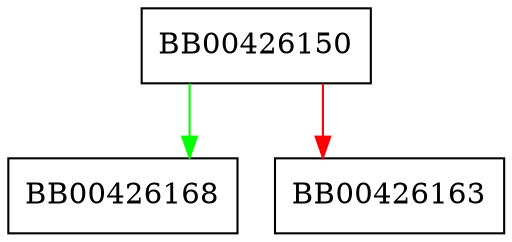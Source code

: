 digraph collect_store_loaders {
  node [shape="box"];
  graph [splines=ortho];
  BB00426150 -> BB00426168 [color="green"];
  BB00426150 -> BB00426163 [color="red"];
}